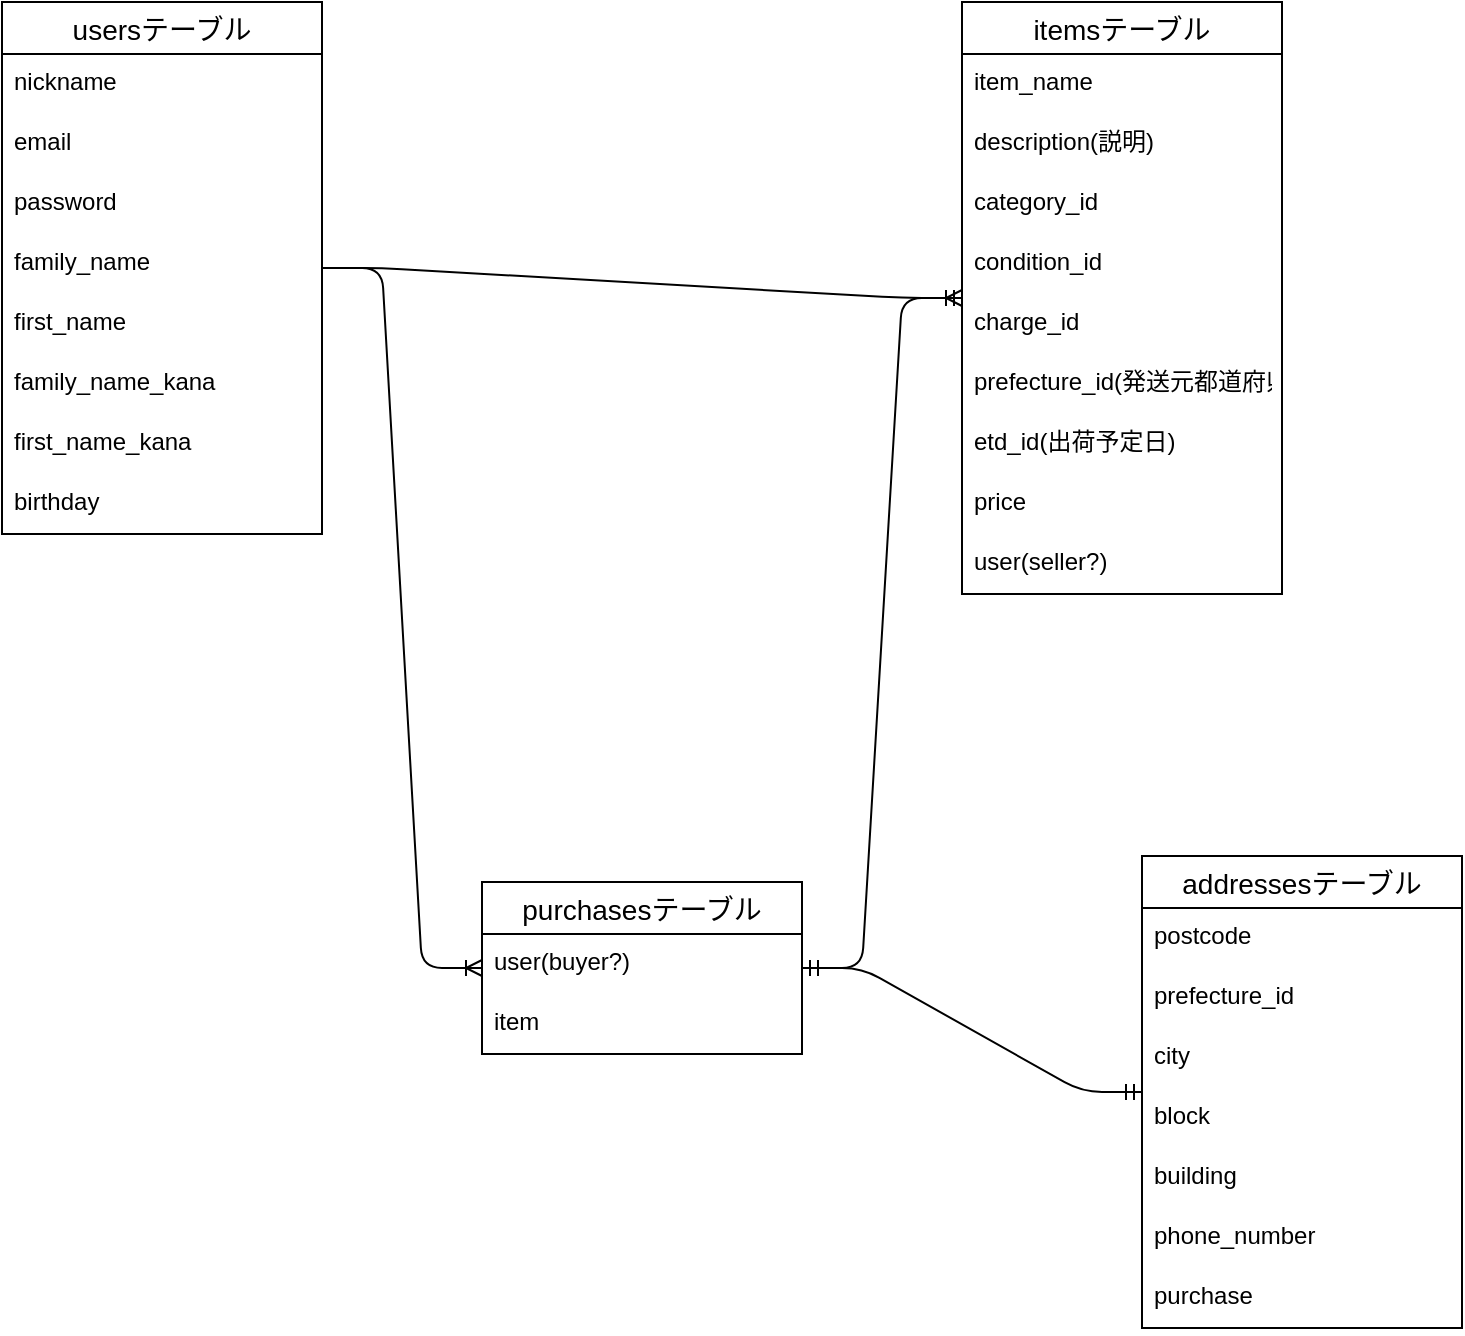 <mxfile>
    <diagram id="GHIiKq918rZV0z9-xtZd" name="ページ1">
        <mxGraphModel dx="502" dy="515" grid="1" gridSize="10" guides="1" tooltips="1" connect="1" arrows="1" fold="1" page="1" pageScale="1" pageWidth="827" pageHeight="1169" math="0" shadow="0">
            <root>
                <mxCell id="0"/>
                <mxCell id="1" parent="0"/>
                <mxCell id="2" value="usersテーブル" style="swimlane;fontStyle=0;childLayout=stackLayout;horizontal=1;startSize=26;horizontalStack=0;resizeParent=1;resizeParentMax=0;resizeLast=0;collapsible=1;marginBottom=0;align=center;fontSize=14;" vertex="1" parent="1">
                    <mxGeometry x="40" y="40" width="160" height="266" as="geometry"/>
                </mxCell>
                <mxCell id="3" value="nickname" style="text;strokeColor=none;fillColor=none;spacingLeft=4;spacingRight=4;overflow=hidden;rotatable=0;points=[[0,0.5],[1,0.5]];portConstraint=eastwest;fontSize=12;" vertex="1" parent="2">
                    <mxGeometry y="26" width="160" height="30" as="geometry"/>
                </mxCell>
                <mxCell id="4" value="email" style="text;strokeColor=none;fillColor=none;spacingLeft=4;spacingRight=4;overflow=hidden;rotatable=0;points=[[0,0.5],[1,0.5]];portConstraint=eastwest;fontSize=12;" vertex="1" parent="2">
                    <mxGeometry y="56" width="160" height="30" as="geometry"/>
                </mxCell>
                <mxCell id="25" value="password" style="text;strokeColor=none;fillColor=none;spacingLeft=4;spacingRight=4;overflow=hidden;rotatable=0;points=[[0,0.5],[1,0.5]];portConstraint=eastwest;fontSize=12;" vertex="1" parent="2">
                    <mxGeometry y="86" width="160" height="30" as="geometry"/>
                </mxCell>
                <mxCell id="24" value="family_name" style="text;strokeColor=none;fillColor=none;spacingLeft=4;spacingRight=4;overflow=hidden;rotatable=0;points=[[0,0.5],[1,0.5]];portConstraint=eastwest;fontSize=12;" vertex="1" parent="2">
                    <mxGeometry y="116" width="160" height="30" as="geometry"/>
                </mxCell>
                <mxCell id="26" value="first_name" style="text;strokeColor=none;fillColor=none;spacingLeft=4;spacingRight=4;overflow=hidden;rotatable=0;points=[[0,0.5],[1,0.5]];portConstraint=eastwest;fontSize=12;" vertex="1" parent="2">
                    <mxGeometry y="146" width="160" height="30" as="geometry"/>
                </mxCell>
                <mxCell id="29" value="family_name_kana" style="text;strokeColor=none;fillColor=none;spacingLeft=4;spacingRight=4;overflow=hidden;rotatable=0;points=[[0,0.5],[1,0.5]];portConstraint=eastwest;fontSize=12;" vertex="1" parent="2">
                    <mxGeometry y="176" width="160" height="30" as="geometry"/>
                </mxCell>
                <mxCell id="30" value="first_name_kana" style="text;strokeColor=none;fillColor=none;spacingLeft=4;spacingRight=4;overflow=hidden;rotatable=0;points=[[0,0.5],[1,0.5]];portConstraint=eastwest;fontSize=12;" vertex="1" parent="2">
                    <mxGeometry y="206" width="160" height="30" as="geometry"/>
                </mxCell>
                <mxCell id="28" value="birthday" style="text;strokeColor=none;fillColor=none;spacingLeft=4;spacingRight=4;overflow=hidden;rotatable=0;points=[[0,0.5],[1,0.5]];portConstraint=eastwest;fontSize=12;" vertex="1" parent="2">
                    <mxGeometry y="236" width="160" height="30" as="geometry"/>
                </mxCell>
                <mxCell id="31" value="itemsテーブル" style="swimlane;fontStyle=0;childLayout=stackLayout;horizontal=1;startSize=26;horizontalStack=0;resizeParent=1;resizeParentMax=0;resizeLast=0;collapsible=1;marginBottom=0;align=center;fontSize=14;" vertex="1" parent="1">
                    <mxGeometry x="520" y="40" width="160" height="296" as="geometry"/>
                </mxCell>
                <mxCell id="33" value="item_name" style="text;strokeColor=none;fillColor=none;spacingLeft=4;spacingRight=4;overflow=hidden;rotatable=0;points=[[0,0.5],[1,0.5]];portConstraint=eastwest;fontSize=12;" vertex="1" parent="31">
                    <mxGeometry y="26" width="160" height="30" as="geometry"/>
                </mxCell>
                <mxCell id="36" value="description(説明)" style="text;strokeColor=none;fillColor=none;spacingLeft=4;spacingRight=4;overflow=hidden;rotatable=0;points=[[0,0.5],[1,0.5]];portConstraint=eastwest;fontSize=12;" vertex="1" parent="31">
                    <mxGeometry y="56" width="160" height="30" as="geometry"/>
                </mxCell>
                <mxCell id="38" value="category_id" style="text;strokeColor=none;fillColor=none;spacingLeft=4;spacingRight=4;overflow=hidden;rotatable=0;points=[[0,0.5],[1,0.5]];portConstraint=eastwest;fontSize=12;" vertex="1" parent="31">
                    <mxGeometry y="86" width="160" height="30" as="geometry"/>
                </mxCell>
                <mxCell id="39" value="condition_id" style="text;strokeColor=none;fillColor=none;spacingLeft=4;spacingRight=4;overflow=hidden;rotatable=0;points=[[0,0.5],[1,0.5]];portConstraint=eastwest;fontSize=12;" vertex="1" parent="31">
                    <mxGeometry y="116" width="160" height="30" as="geometry"/>
                </mxCell>
                <mxCell id="37" value="charge_id" style="text;strokeColor=none;fillColor=none;spacingLeft=4;spacingRight=4;overflow=hidden;rotatable=0;points=[[0,0.5],[1,0.5]];portConstraint=eastwest;fontSize=12;" vertex="1" parent="31">
                    <mxGeometry y="146" width="160" height="30" as="geometry"/>
                </mxCell>
                <mxCell id="40" value="prefecture_id(発送元都道府県)" style="text;strokeColor=none;fillColor=none;spacingLeft=4;spacingRight=4;overflow=hidden;rotatable=0;points=[[0,0.5],[1,0.5]];portConstraint=eastwest;fontSize=12;" vertex="1" parent="31">
                    <mxGeometry y="176" width="160" height="30" as="geometry"/>
                </mxCell>
                <mxCell id="41" value="etd_id(出荷予定日)" style="text;strokeColor=none;fillColor=none;spacingLeft=4;spacingRight=4;overflow=hidden;rotatable=0;points=[[0,0.5],[1,0.5]];portConstraint=eastwest;fontSize=12;" vertex="1" parent="31">
                    <mxGeometry y="206" width="160" height="30" as="geometry"/>
                </mxCell>
                <mxCell id="35" value="price" style="text;strokeColor=none;fillColor=none;spacingLeft=4;spacingRight=4;overflow=hidden;rotatable=0;points=[[0,0.5],[1,0.5]];portConstraint=eastwest;fontSize=12;" vertex="1" parent="31">
                    <mxGeometry y="236" width="160" height="30" as="geometry"/>
                </mxCell>
                <mxCell id="34" value="user(seller?)" style="text;strokeColor=none;fillColor=none;spacingLeft=4;spacingRight=4;overflow=hidden;rotatable=0;points=[[0,0.5],[1,0.5]];portConstraint=eastwest;fontSize=12;" vertex="1" parent="31">
                    <mxGeometry y="266" width="160" height="30" as="geometry"/>
                </mxCell>
                <mxCell id="43" value="purchasesテーブル" style="swimlane;fontStyle=0;childLayout=stackLayout;horizontal=1;startSize=26;horizontalStack=0;resizeParent=1;resizeParentMax=0;resizeLast=0;collapsible=1;marginBottom=0;align=center;fontSize=14;" vertex="1" parent="1">
                    <mxGeometry x="280" y="480" width="160" height="86" as="geometry"/>
                </mxCell>
                <mxCell id="44" value="user(buyer?)" style="text;strokeColor=none;fillColor=none;spacingLeft=4;spacingRight=4;overflow=hidden;rotatable=0;points=[[0,0.5],[1,0.5]];portConstraint=eastwest;fontSize=12;" vertex="1" parent="43">
                    <mxGeometry y="26" width="160" height="30" as="geometry"/>
                </mxCell>
                <mxCell id="45" value="item" style="text;strokeColor=none;fillColor=none;spacingLeft=4;spacingRight=4;overflow=hidden;rotatable=0;points=[[0,0.5],[1,0.5]];portConstraint=eastwest;fontSize=12;" vertex="1" parent="43">
                    <mxGeometry y="56" width="160" height="30" as="geometry"/>
                </mxCell>
                <mxCell id="47" value="addressesテーブル" style="swimlane;fontStyle=0;childLayout=stackLayout;horizontal=1;startSize=26;horizontalStack=0;resizeParent=1;resizeParentMax=0;resizeLast=0;collapsible=1;marginBottom=0;align=center;fontSize=14;" vertex="1" parent="1">
                    <mxGeometry x="610" y="467" width="160" height="236" as="geometry"/>
                </mxCell>
                <mxCell id="52" value="postcode" style="text;strokeColor=none;fillColor=none;spacingLeft=4;spacingRight=4;overflow=hidden;rotatable=0;points=[[0,0.5],[1,0.5]];portConstraint=eastwest;fontSize=12;" vertex="1" parent="47">
                    <mxGeometry y="26" width="160" height="30" as="geometry"/>
                </mxCell>
                <mxCell id="53" value="prefecture_id" style="text;strokeColor=none;fillColor=none;spacingLeft=4;spacingRight=4;overflow=hidden;rotatable=0;points=[[0,0.5],[1,0.5]];portConstraint=eastwest;fontSize=12;" vertex="1" parent="47">
                    <mxGeometry y="56" width="160" height="30" as="geometry"/>
                </mxCell>
                <mxCell id="54" value="city" style="text;strokeColor=none;fillColor=none;spacingLeft=4;spacingRight=4;overflow=hidden;rotatable=0;points=[[0,0.5],[1,0.5]];portConstraint=eastwest;fontSize=12;" vertex="1" parent="47">
                    <mxGeometry y="86" width="160" height="30" as="geometry"/>
                </mxCell>
                <mxCell id="48" value="block" style="text;strokeColor=none;fillColor=none;spacingLeft=4;spacingRight=4;overflow=hidden;rotatable=0;points=[[0,0.5],[1,0.5]];portConstraint=eastwest;fontSize=12;" vertex="1" parent="47">
                    <mxGeometry y="116" width="160" height="30" as="geometry"/>
                </mxCell>
                <mxCell id="51" value="building" style="text;strokeColor=none;fillColor=none;spacingLeft=4;spacingRight=4;overflow=hidden;rotatable=0;points=[[0,0.5],[1,0.5]];portConstraint=eastwest;fontSize=12;" vertex="1" parent="47">
                    <mxGeometry y="146" width="160" height="30" as="geometry"/>
                </mxCell>
                <mxCell id="49" value="phone_number" style="text;strokeColor=none;fillColor=none;spacingLeft=4;spacingRight=4;overflow=hidden;rotatable=0;points=[[0,0.5],[1,0.5]];portConstraint=eastwest;fontSize=12;" vertex="1" parent="47">
                    <mxGeometry y="176" width="160" height="30" as="geometry"/>
                </mxCell>
                <mxCell id="50" value="purchase" style="text;strokeColor=none;fillColor=none;spacingLeft=4;spacingRight=4;overflow=hidden;rotatable=0;points=[[0,0.5],[1,0.5]];portConstraint=eastwest;fontSize=12;" vertex="1" parent="47">
                    <mxGeometry y="206" width="160" height="30" as="geometry"/>
                </mxCell>
                <mxCell id="60" value="" style="edgeStyle=entityRelationEdgeStyle;fontSize=12;html=1;endArrow=ERmandOne;startArrow=ERmandOne;" edge="1" parent="1" source="43" target="47">
                    <mxGeometry width="100" height="100" relative="1" as="geometry">
                        <mxPoint x="210" y="423" as="sourcePoint"/>
                        <mxPoint x="520" y="427" as="targetPoint"/>
                    </mxGeometry>
                </mxCell>
                <mxCell id="61" value="" style="edgeStyle=entityRelationEdgeStyle;fontSize=12;html=1;endArrow=ERmandOne;startArrow=ERmandOne;" edge="1" parent="1" source="43" target="31">
                    <mxGeometry width="100" height="100" relative="1" as="geometry">
                        <mxPoint x="210" y="420" as="sourcePoint"/>
                        <mxPoint x="520" y="70" as="targetPoint"/>
                    </mxGeometry>
                </mxCell>
                <mxCell id="63" value="" style="edgeStyle=entityRelationEdgeStyle;fontSize=12;html=1;endArrow=ERoneToMany;" edge="1" parent="1" source="2" target="31">
                    <mxGeometry width="100" height="100" relative="1" as="geometry">
                        <mxPoint x="200" y="60" as="sourcePoint"/>
                        <mxPoint x="510" y="300" as="targetPoint"/>
                    </mxGeometry>
                </mxCell>
                <mxCell id="64" value="" style="edgeStyle=entityRelationEdgeStyle;fontSize=12;html=1;endArrow=ERoneToMany;" edge="1" parent="1" source="2" target="43">
                    <mxGeometry width="100" height="100" relative="1" as="geometry">
                        <mxPoint x="410" y="400" as="sourcePoint"/>
                        <mxPoint x="510" y="300" as="targetPoint"/>
                    </mxGeometry>
                </mxCell>
            </root>
        </mxGraphModel>
    </diagram>
</mxfile>
